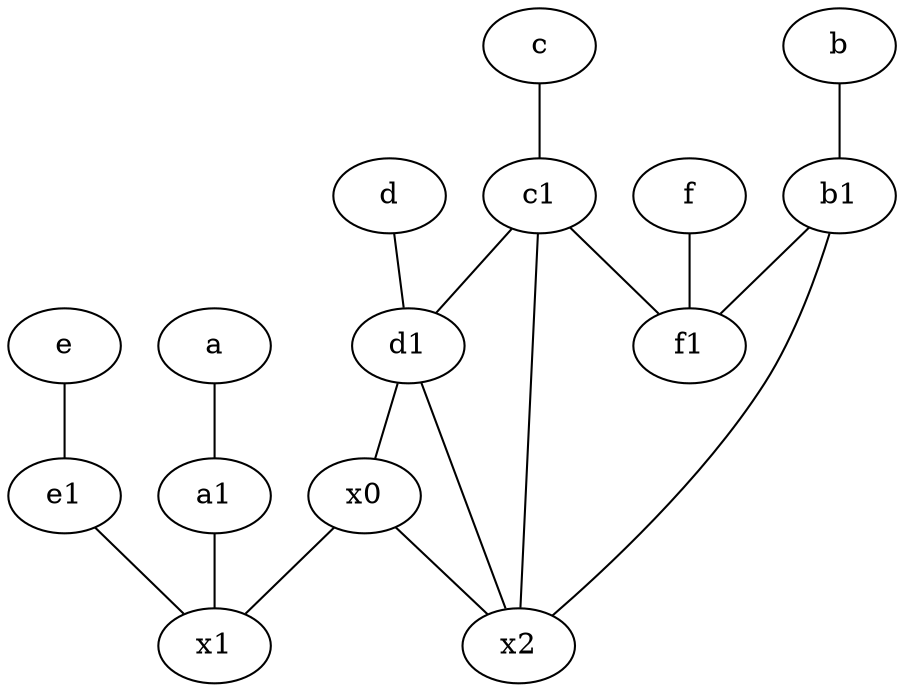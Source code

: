 graph {
	node [labelfontsize=50]
	b1 [labelfontsize=50 pos="9,4!"]
	x2 [labelfontsize=50]
	f1 [labelfontsize=50 pos="3,8!"]
	e [labelfontsize=50 pos="7,9!"]
	c1 [labelfontsize=50 pos="4.5,3!"]
	x0 [labelfontsize=50]
	a [labelfontsize=50 pos="8,2!"]
	x1 [labelfontsize=50]
	d1 [labelfontsize=50 pos="3,5!"]
	e1 [labelfontsize=50 pos="7,7!"]
	b [labelfontsize=50 pos="10,4!"]
	c [labelfontsize=50 pos="4.5,2!"]
	f [labelfontsize=50 pos="3,9!"]
	a1 [labelfontsize=50 pos="8,3!"]
	d [labelfontsize=50 pos="2,5!"]
	e1 -- x1
	x0 -- x2
	c1 -- d1
	c -- c1
	d -- d1
	x0 -- x1
	d1 -- x0
	c1 -- x2
	a -- a1
	b -- b1
	b1 -- f1
	e -- e1
	c1 -- f1
	b1 -- x2
	f -- f1
	d1 -- x2
	a1 -- x1
}

